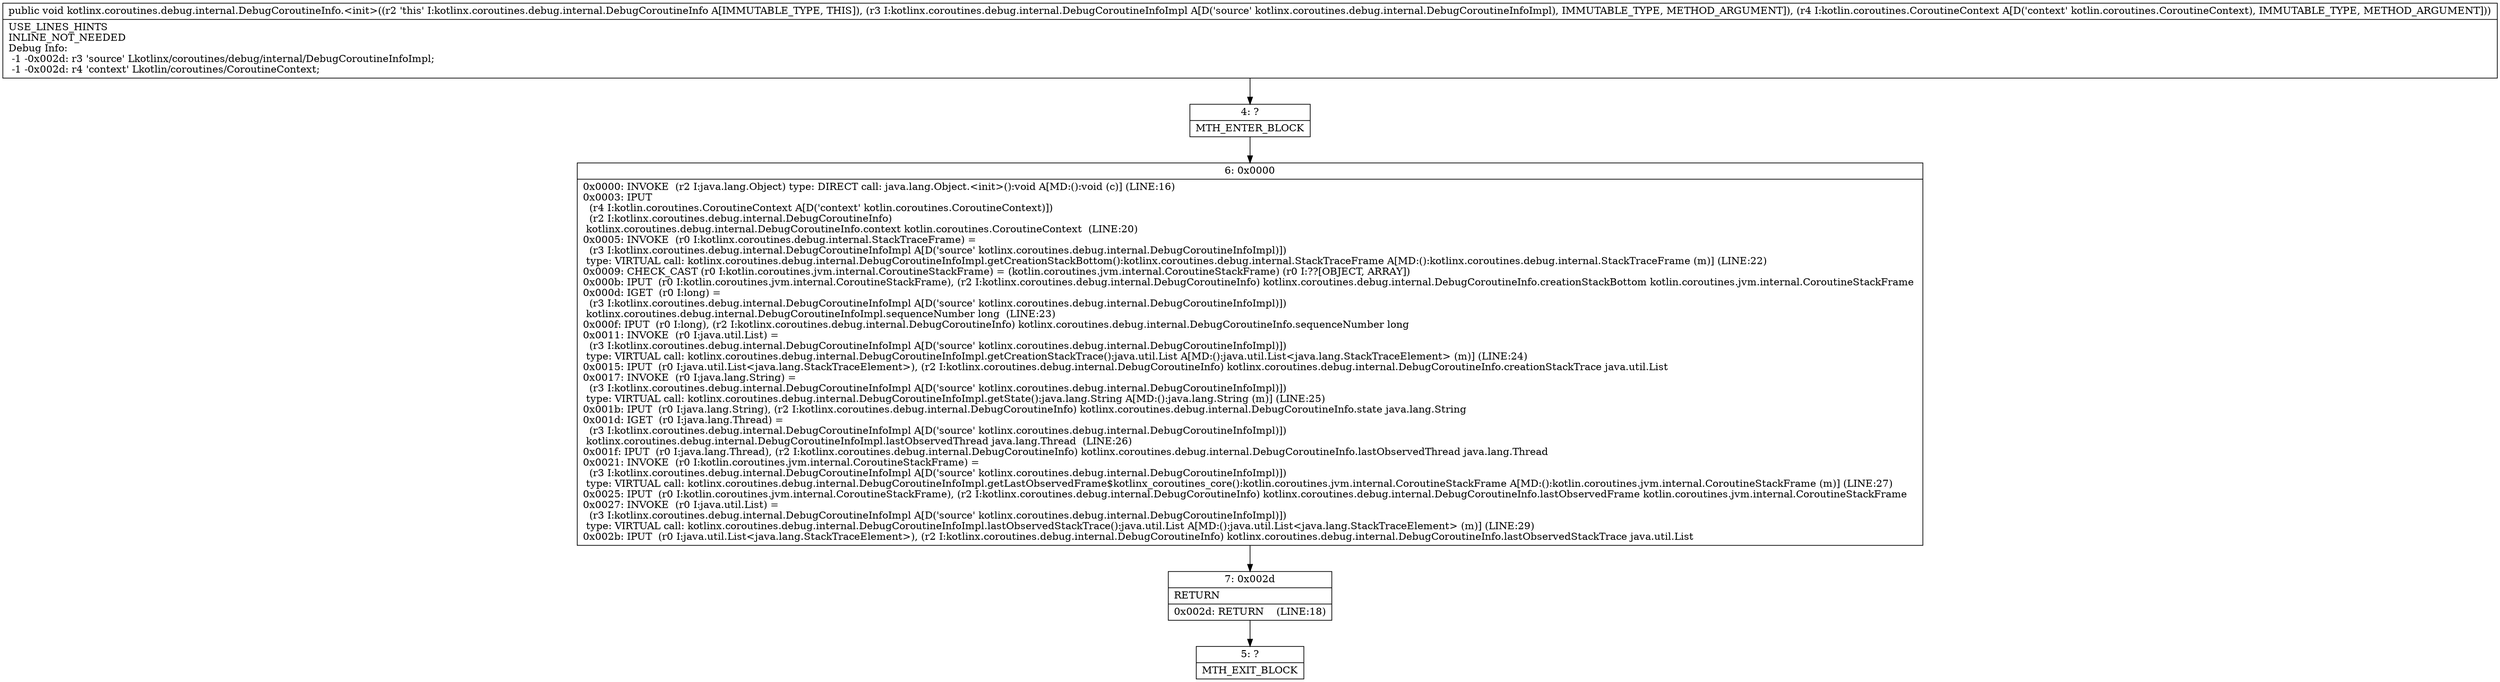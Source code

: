 digraph "CFG forkotlinx.coroutines.debug.internal.DebugCoroutineInfo.\<init\>(Lkotlinx\/coroutines\/debug\/internal\/DebugCoroutineInfoImpl;Lkotlin\/coroutines\/CoroutineContext;)V" {
Node_4 [shape=record,label="{4\:\ ?|MTH_ENTER_BLOCK\l}"];
Node_6 [shape=record,label="{6\:\ 0x0000|0x0000: INVOKE  (r2 I:java.lang.Object) type: DIRECT call: java.lang.Object.\<init\>():void A[MD:():void (c)] (LINE:16)\l0x0003: IPUT  \l  (r4 I:kotlin.coroutines.CoroutineContext A[D('context' kotlin.coroutines.CoroutineContext)])\l  (r2 I:kotlinx.coroutines.debug.internal.DebugCoroutineInfo)\l kotlinx.coroutines.debug.internal.DebugCoroutineInfo.context kotlin.coroutines.CoroutineContext  (LINE:20)\l0x0005: INVOKE  (r0 I:kotlinx.coroutines.debug.internal.StackTraceFrame) = \l  (r3 I:kotlinx.coroutines.debug.internal.DebugCoroutineInfoImpl A[D('source' kotlinx.coroutines.debug.internal.DebugCoroutineInfoImpl)])\l type: VIRTUAL call: kotlinx.coroutines.debug.internal.DebugCoroutineInfoImpl.getCreationStackBottom():kotlinx.coroutines.debug.internal.StackTraceFrame A[MD:():kotlinx.coroutines.debug.internal.StackTraceFrame (m)] (LINE:22)\l0x0009: CHECK_CAST (r0 I:kotlin.coroutines.jvm.internal.CoroutineStackFrame) = (kotlin.coroutines.jvm.internal.CoroutineStackFrame) (r0 I:??[OBJECT, ARRAY]) \l0x000b: IPUT  (r0 I:kotlin.coroutines.jvm.internal.CoroutineStackFrame), (r2 I:kotlinx.coroutines.debug.internal.DebugCoroutineInfo) kotlinx.coroutines.debug.internal.DebugCoroutineInfo.creationStackBottom kotlin.coroutines.jvm.internal.CoroutineStackFrame \l0x000d: IGET  (r0 I:long) = \l  (r3 I:kotlinx.coroutines.debug.internal.DebugCoroutineInfoImpl A[D('source' kotlinx.coroutines.debug.internal.DebugCoroutineInfoImpl)])\l kotlinx.coroutines.debug.internal.DebugCoroutineInfoImpl.sequenceNumber long  (LINE:23)\l0x000f: IPUT  (r0 I:long), (r2 I:kotlinx.coroutines.debug.internal.DebugCoroutineInfo) kotlinx.coroutines.debug.internal.DebugCoroutineInfo.sequenceNumber long \l0x0011: INVOKE  (r0 I:java.util.List) = \l  (r3 I:kotlinx.coroutines.debug.internal.DebugCoroutineInfoImpl A[D('source' kotlinx.coroutines.debug.internal.DebugCoroutineInfoImpl)])\l type: VIRTUAL call: kotlinx.coroutines.debug.internal.DebugCoroutineInfoImpl.getCreationStackTrace():java.util.List A[MD:():java.util.List\<java.lang.StackTraceElement\> (m)] (LINE:24)\l0x0015: IPUT  (r0 I:java.util.List\<java.lang.StackTraceElement\>), (r2 I:kotlinx.coroutines.debug.internal.DebugCoroutineInfo) kotlinx.coroutines.debug.internal.DebugCoroutineInfo.creationStackTrace java.util.List \l0x0017: INVOKE  (r0 I:java.lang.String) = \l  (r3 I:kotlinx.coroutines.debug.internal.DebugCoroutineInfoImpl A[D('source' kotlinx.coroutines.debug.internal.DebugCoroutineInfoImpl)])\l type: VIRTUAL call: kotlinx.coroutines.debug.internal.DebugCoroutineInfoImpl.getState():java.lang.String A[MD:():java.lang.String (m)] (LINE:25)\l0x001b: IPUT  (r0 I:java.lang.String), (r2 I:kotlinx.coroutines.debug.internal.DebugCoroutineInfo) kotlinx.coroutines.debug.internal.DebugCoroutineInfo.state java.lang.String \l0x001d: IGET  (r0 I:java.lang.Thread) = \l  (r3 I:kotlinx.coroutines.debug.internal.DebugCoroutineInfoImpl A[D('source' kotlinx.coroutines.debug.internal.DebugCoroutineInfoImpl)])\l kotlinx.coroutines.debug.internal.DebugCoroutineInfoImpl.lastObservedThread java.lang.Thread  (LINE:26)\l0x001f: IPUT  (r0 I:java.lang.Thread), (r2 I:kotlinx.coroutines.debug.internal.DebugCoroutineInfo) kotlinx.coroutines.debug.internal.DebugCoroutineInfo.lastObservedThread java.lang.Thread \l0x0021: INVOKE  (r0 I:kotlin.coroutines.jvm.internal.CoroutineStackFrame) = \l  (r3 I:kotlinx.coroutines.debug.internal.DebugCoroutineInfoImpl A[D('source' kotlinx.coroutines.debug.internal.DebugCoroutineInfoImpl)])\l type: VIRTUAL call: kotlinx.coroutines.debug.internal.DebugCoroutineInfoImpl.getLastObservedFrame$kotlinx_coroutines_core():kotlin.coroutines.jvm.internal.CoroutineStackFrame A[MD:():kotlin.coroutines.jvm.internal.CoroutineStackFrame (m)] (LINE:27)\l0x0025: IPUT  (r0 I:kotlin.coroutines.jvm.internal.CoroutineStackFrame), (r2 I:kotlinx.coroutines.debug.internal.DebugCoroutineInfo) kotlinx.coroutines.debug.internal.DebugCoroutineInfo.lastObservedFrame kotlin.coroutines.jvm.internal.CoroutineStackFrame \l0x0027: INVOKE  (r0 I:java.util.List) = \l  (r3 I:kotlinx.coroutines.debug.internal.DebugCoroutineInfoImpl A[D('source' kotlinx.coroutines.debug.internal.DebugCoroutineInfoImpl)])\l type: VIRTUAL call: kotlinx.coroutines.debug.internal.DebugCoroutineInfoImpl.lastObservedStackTrace():java.util.List A[MD:():java.util.List\<java.lang.StackTraceElement\> (m)] (LINE:29)\l0x002b: IPUT  (r0 I:java.util.List\<java.lang.StackTraceElement\>), (r2 I:kotlinx.coroutines.debug.internal.DebugCoroutineInfo) kotlinx.coroutines.debug.internal.DebugCoroutineInfo.lastObservedStackTrace java.util.List \l}"];
Node_7 [shape=record,label="{7\:\ 0x002d|RETURN\l|0x002d: RETURN    (LINE:18)\l}"];
Node_5 [shape=record,label="{5\:\ ?|MTH_EXIT_BLOCK\l}"];
MethodNode[shape=record,label="{public void kotlinx.coroutines.debug.internal.DebugCoroutineInfo.\<init\>((r2 'this' I:kotlinx.coroutines.debug.internal.DebugCoroutineInfo A[IMMUTABLE_TYPE, THIS]), (r3 I:kotlinx.coroutines.debug.internal.DebugCoroutineInfoImpl A[D('source' kotlinx.coroutines.debug.internal.DebugCoroutineInfoImpl), IMMUTABLE_TYPE, METHOD_ARGUMENT]), (r4 I:kotlin.coroutines.CoroutineContext A[D('context' kotlin.coroutines.CoroutineContext), IMMUTABLE_TYPE, METHOD_ARGUMENT]))  | USE_LINES_HINTS\lINLINE_NOT_NEEDED\lDebug Info:\l  \-1 \-0x002d: r3 'source' Lkotlinx\/coroutines\/debug\/internal\/DebugCoroutineInfoImpl;\l  \-1 \-0x002d: r4 'context' Lkotlin\/coroutines\/CoroutineContext;\l}"];
MethodNode -> Node_4;Node_4 -> Node_6;
Node_6 -> Node_7;
Node_7 -> Node_5;
}

